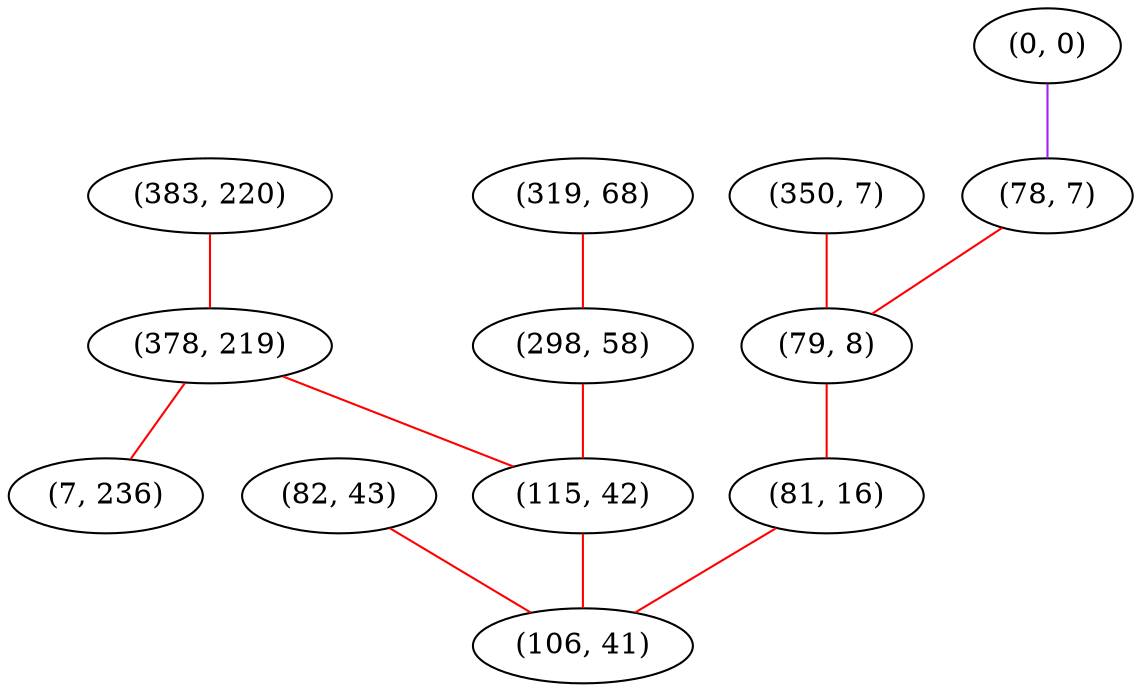 graph "" {
"(383, 220)";
"(0, 0)";
"(378, 219)";
"(7, 236)";
"(350, 7)";
"(78, 7)";
"(319, 68)";
"(79, 8)";
"(298, 58)";
"(115, 42)";
"(82, 43)";
"(81, 16)";
"(106, 41)";
"(383, 220)" -- "(378, 219)"  [color=red, key=0, weight=1];
"(0, 0)" -- "(78, 7)"  [color=purple, key=0, weight=4];
"(378, 219)" -- "(7, 236)"  [color=red, key=0, weight=1];
"(378, 219)" -- "(115, 42)"  [color=red, key=0, weight=1];
"(350, 7)" -- "(79, 8)"  [color=red, key=0, weight=1];
"(78, 7)" -- "(79, 8)"  [color=red, key=0, weight=1];
"(319, 68)" -- "(298, 58)"  [color=red, key=0, weight=1];
"(79, 8)" -- "(81, 16)"  [color=red, key=0, weight=1];
"(298, 58)" -- "(115, 42)"  [color=red, key=0, weight=1];
"(115, 42)" -- "(106, 41)"  [color=red, key=0, weight=1];
"(82, 43)" -- "(106, 41)"  [color=red, key=0, weight=1];
"(81, 16)" -- "(106, 41)"  [color=red, key=0, weight=1];
}
